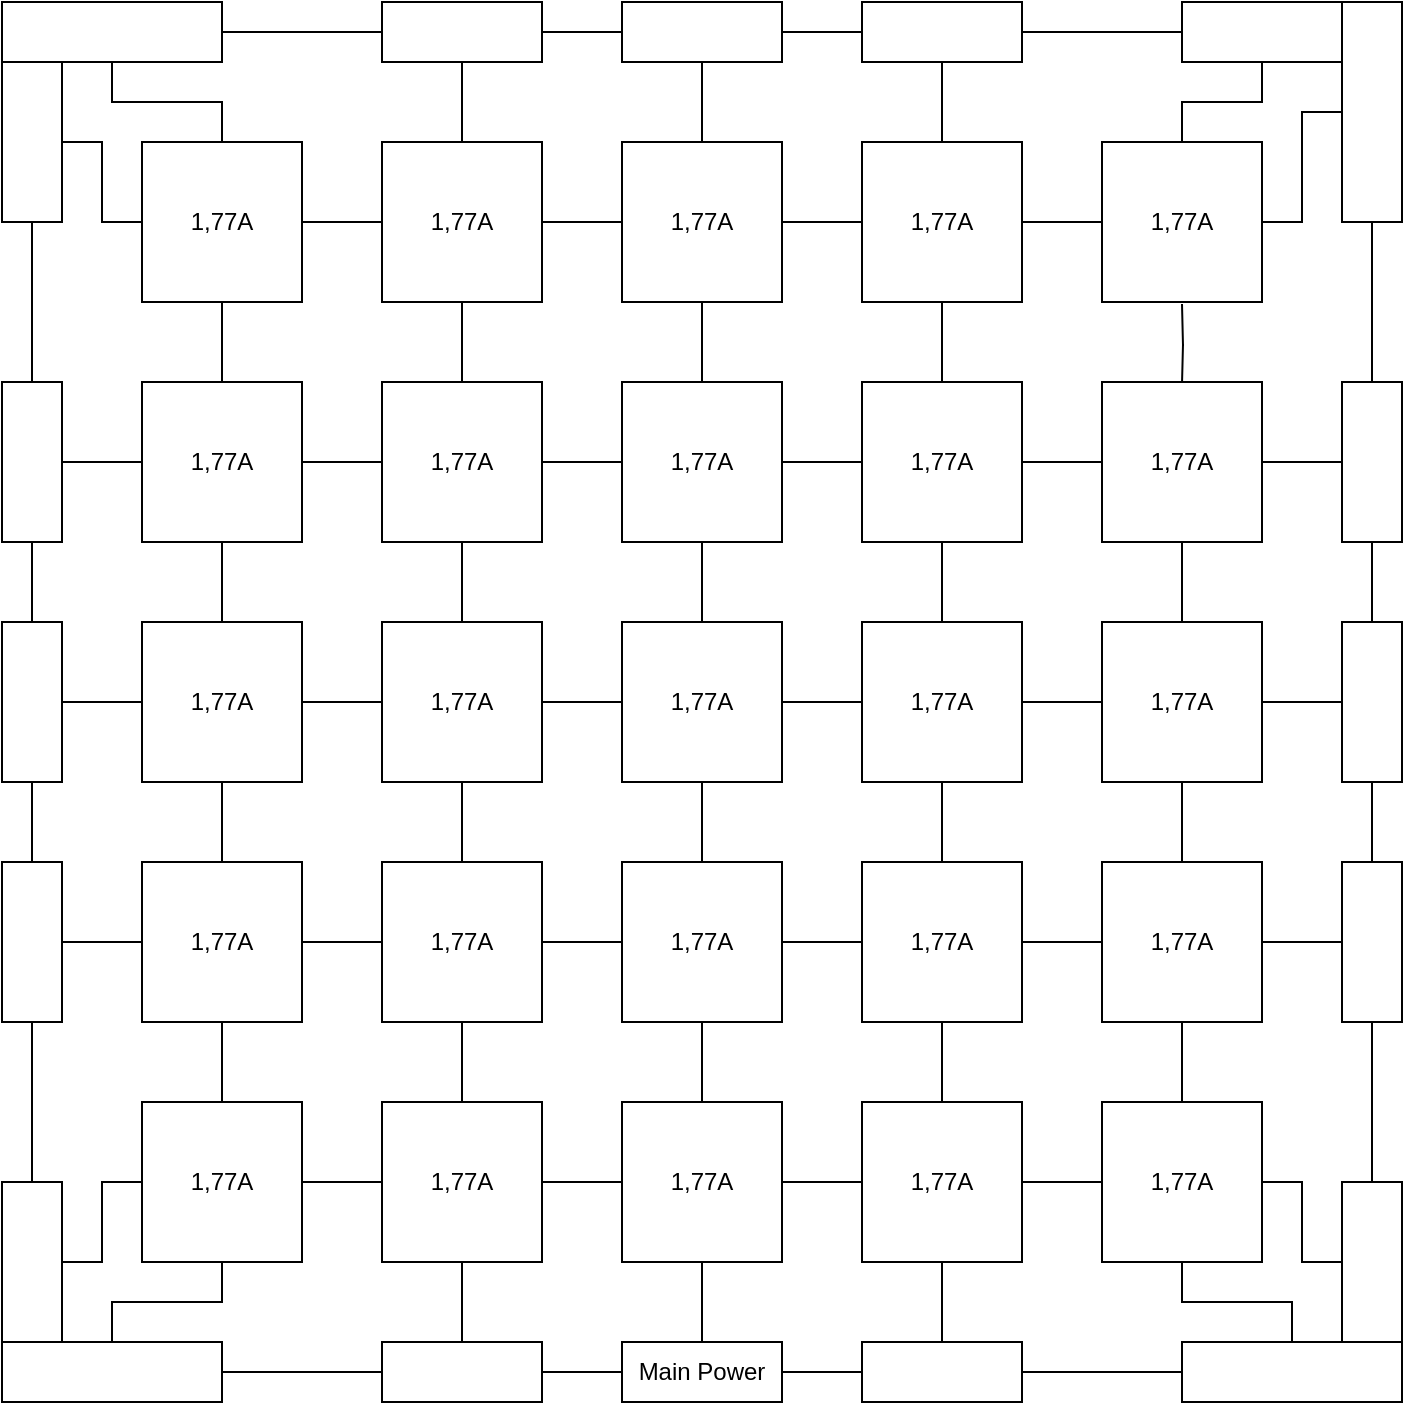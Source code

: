 <mxfile version="27.0.9">
  <diagram name="Seite-1" id="PkTIkOZCXgZpDPZv6AoM">
    <mxGraphModel dx="2066" dy="1190" grid="1" gridSize="10" guides="1" tooltips="1" connect="1" arrows="1" fold="1" page="1" pageScale="1" pageWidth="827" pageHeight="1169" math="0" shadow="0">
      <root>
        <mxCell id="0" />
        <mxCell id="1" parent="0" />
        <mxCell id="J42YbYLg1RH-YCloQ76U-30" style="edgeStyle=orthogonalEdgeStyle;rounded=0;orthogonalLoop=1;jettySize=auto;html=1;entryX=0;entryY=0.5;entryDx=0;entryDy=0;endArrow=none;startFill=0;" parent="1" source="J42YbYLg1RH-YCloQ76U-1" target="J42YbYLg1RH-YCloQ76U-2" edge="1">
          <mxGeometry relative="1" as="geometry" />
        </mxCell>
        <mxCell id="J42YbYLg1RH-YCloQ76U-32" style="edgeStyle=orthogonalEdgeStyle;rounded=0;orthogonalLoop=1;jettySize=auto;html=1;entryX=0.5;entryY=0;entryDx=0;entryDy=0;endArrow=none;startFill=0;" parent="1" source="J42YbYLg1RH-YCloQ76U-1" target="J42YbYLg1RH-YCloQ76U-9" edge="1">
          <mxGeometry relative="1" as="geometry" />
        </mxCell>
        <mxCell id="J42YbYLg1RH-YCloQ76U-1" value="1,77A" style="whiteSpace=wrap;html=1;aspect=fixed;" parent="1" vertex="1">
          <mxGeometry x="520" y="200" width="80" height="80" as="geometry" />
        </mxCell>
        <mxCell id="J42YbYLg1RH-YCloQ76U-31" style="edgeStyle=orthogonalEdgeStyle;rounded=0;orthogonalLoop=1;jettySize=auto;html=1;entryX=0.5;entryY=0;entryDx=0;entryDy=0;endArrow=none;startFill=0;" parent="1" edge="1">
          <mxGeometry relative="1" as="geometry">
            <mxPoint x="680" y="281" as="sourcePoint" />
            <mxPoint x="680" y="321" as="targetPoint" />
          </mxGeometry>
        </mxCell>
        <mxCell id="J42YbYLg1RH-YCloQ76U-2" value="1,77A" style="whiteSpace=wrap;html=1;aspect=fixed;" parent="1" vertex="1">
          <mxGeometry x="640" y="200" width="80" height="80" as="geometry" />
        </mxCell>
        <mxCell id="J42YbYLg1RH-YCloQ76U-28" style="edgeStyle=orthogonalEdgeStyle;rounded=0;orthogonalLoop=1;jettySize=auto;html=1;entryX=0;entryY=0.5;entryDx=0;entryDy=0;endArrow=none;startFill=0;" parent="1" source="J42YbYLg1RH-YCloQ76U-3" target="J42YbYLg1RH-YCloQ76U-4" edge="1">
          <mxGeometry relative="1" as="geometry" />
        </mxCell>
        <mxCell id="J42YbYLg1RH-YCloQ76U-37" style="edgeStyle=orthogonalEdgeStyle;rounded=0;orthogonalLoop=1;jettySize=auto;html=1;entryX=0.5;entryY=0;entryDx=0;entryDy=0;endArrow=none;startFill=0;" parent="1" source="J42YbYLg1RH-YCloQ76U-3" target="J42YbYLg1RH-YCloQ76U-5" edge="1">
          <mxGeometry relative="1" as="geometry" />
        </mxCell>
        <mxCell id="J42YbYLg1RH-YCloQ76U-3" value="1,77A" style="whiteSpace=wrap;html=1;aspect=fixed;" parent="1" vertex="1">
          <mxGeometry x="280" y="200" width="80" height="80" as="geometry" />
        </mxCell>
        <mxCell id="J42YbYLg1RH-YCloQ76U-29" style="edgeStyle=orthogonalEdgeStyle;rounded=0;orthogonalLoop=1;jettySize=auto;html=1;entryX=0;entryY=0.5;entryDx=0;entryDy=0;endArrow=none;startFill=0;" parent="1" source="J42YbYLg1RH-YCloQ76U-4" target="J42YbYLg1RH-YCloQ76U-1" edge="1">
          <mxGeometry relative="1" as="geometry" />
        </mxCell>
        <mxCell id="J42YbYLg1RH-YCloQ76U-35" style="edgeStyle=orthogonalEdgeStyle;rounded=0;orthogonalLoop=1;jettySize=auto;html=1;entryX=0.5;entryY=0;entryDx=0;entryDy=0;endArrow=none;startFill=0;" parent="1" source="J42YbYLg1RH-YCloQ76U-4" target="J42YbYLg1RH-YCloQ76U-8" edge="1">
          <mxGeometry relative="1" as="geometry" />
        </mxCell>
        <mxCell id="J42YbYLg1RH-YCloQ76U-4" value="1,77A" style="whiteSpace=wrap;html=1;aspect=fixed;" parent="1" vertex="1">
          <mxGeometry x="400" y="200" width="80" height="80" as="geometry" />
        </mxCell>
        <mxCell id="J42YbYLg1RH-YCloQ76U-39" style="edgeStyle=orthogonalEdgeStyle;rounded=0;orthogonalLoop=1;jettySize=auto;html=1;entryX=1;entryY=0.5;entryDx=0;entryDy=0;endArrow=none;startFill=0;" parent="1" source="J42YbYLg1RH-YCloQ76U-5" target="J42YbYLg1RH-YCloQ76U-7" edge="1">
          <mxGeometry relative="1" as="geometry" />
        </mxCell>
        <mxCell id="J42YbYLg1RH-YCloQ76U-44" style="edgeStyle=orthogonalEdgeStyle;rounded=0;orthogonalLoop=1;jettySize=auto;html=1;entryX=0.5;entryY=0;entryDx=0;entryDy=0;endArrow=none;startFill=0;" parent="1" source="J42YbYLg1RH-YCloQ76U-5" target="J42YbYLg1RH-YCloQ76U-12" edge="1">
          <mxGeometry relative="1" as="geometry" />
        </mxCell>
        <mxCell id="J42YbYLg1RH-YCloQ76U-5" value="1,77A" style="whiteSpace=wrap;html=1;aspect=fixed;" parent="1" vertex="1">
          <mxGeometry x="280" y="320" width="80" height="80" as="geometry" />
        </mxCell>
        <mxCell id="J42YbYLg1RH-YCloQ76U-26" style="edgeStyle=orthogonalEdgeStyle;rounded=0;orthogonalLoop=1;jettySize=auto;html=1;entryX=0;entryY=0.5;entryDx=0;entryDy=0;endArrow=none;startFill=0;" parent="1" source="J42YbYLg1RH-YCloQ76U-6" target="J42YbYLg1RH-YCloQ76U-3" edge="1">
          <mxGeometry relative="1" as="geometry" />
        </mxCell>
        <mxCell id="J42YbYLg1RH-YCloQ76U-40" style="edgeStyle=orthogonalEdgeStyle;rounded=0;orthogonalLoop=1;jettySize=auto;html=1;entryX=0.5;entryY=0;entryDx=0;entryDy=0;endArrow=none;startFill=0;" parent="1" source="J42YbYLg1RH-YCloQ76U-6" target="J42YbYLg1RH-YCloQ76U-7" edge="1">
          <mxGeometry relative="1" as="geometry" />
        </mxCell>
        <mxCell id="J42YbYLg1RH-YCloQ76U-6" value="1,77A" style="whiteSpace=wrap;html=1;aspect=fixed;" parent="1" vertex="1">
          <mxGeometry x="160" y="200" width="80" height="80" as="geometry" />
        </mxCell>
        <mxCell id="J42YbYLg1RH-YCloQ76U-41" style="edgeStyle=orthogonalEdgeStyle;rounded=0;orthogonalLoop=1;jettySize=auto;html=1;entryX=0.5;entryY=0;entryDx=0;entryDy=0;endArrow=none;startFill=0;" parent="1" source="J42YbYLg1RH-YCloQ76U-7" target="J42YbYLg1RH-YCloQ76U-11" edge="1">
          <mxGeometry relative="1" as="geometry" />
        </mxCell>
        <mxCell id="J42YbYLg1RH-YCloQ76U-7" value="1,77A" style="whiteSpace=wrap;html=1;aspect=fixed;" parent="1" vertex="1">
          <mxGeometry x="160" y="320" width="80" height="80" as="geometry" />
        </mxCell>
        <mxCell id="J42YbYLg1RH-YCloQ76U-38" style="edgeStyle=orthogonalEdgeStyle;rounded=0;orthogonalLoop=1;jettySize=auto;html=1;entryX=1;entryY=0.5;entryDx=0;entryDy=0;endArrow=none;startFill=0;" parent="1" source="J42YbYLg1RH-YCloQ76U-8" target="J42YbYLg1RH-YCloQ76U-5" edge="1">
          <mxGeometry relative="1" as="geometry" />
        </mxCell>
        <mxCell id="J42YbYLg1RH-YCloQ76U-45" style="edgeStyle=orthogonalEdgeStyle;rounded=0;orthogonalLoop=1;jettySize=auto;html=1;entryX=0.5;entryY=0;entryDx=0;entryDy=0;endArrow=none;startFill=0;" parent="1" source="J42YbYLg1RH-YCloQ76U-8" target="J42YbYLg1RH-YCloQ76U-13" edge="1">
          <mxGeometry relative="1" as="geometry" />
        </mxCell>
        <mxCell id="J42YbYLg1RH-YCloQ76U-8" value="1,77A" style="whiteSpace=wrap;html=1;aspect=fixed;" parent="1" vertex="1">
          <mxGeometry x="400" y="320" width="80" height="80" as="geometry" />
        </mxCell>
        <mxCell id="J42YbYLg1RH-YCloQ76U-34" style="edgeStyle=orthogonalEdgeStyle;rounded=0;orthogonalLoop=1;jettySize=auto;html=1;entryX=1;entryY=0.5;entryDx=0;entryDy=0;endArrow=none;startFill=0;" parent="1" source="J42YbYLg1RH-YCloQ76U-9" target="J42YbYLg1RH-YCloQ76U-8" edge="1">
          <mxGeometry relative="1" as="geometry" />
        </mxCell>
        <mxCell id="J42YbYLg1RH-YCloQ76U-47" style="edgeStyle=orthogonalEdgeStyle;rounded=0;orthogonalLoop=1;jettySize=auto;html=1;entryX=0.5;entryY=0;entryDx=0;entryDy=0;endArrow=none;startFill=0;" parent="1" source="J42YbYLg1RH-YCloQ76U-9" target="J42YbYLg1RH-YCloQ76U-14" edge="1">
          <mxGeometry relative="1" as="geometry" />
        </mxCell>
        <mxCell id="J42YbYLg1RH-YCloQ76U-9" value="1,77A" style="whiteSpace=wrap;html=1;aspect=fixed;" parent="1" vertex="1">
          <mxGeometry x="520" y="320" width="80" height="80" as="geometry" />
        </mxCell>
        <mxCell id="J42YbYLg1RH-YCloQ76U-33" style="edgeStyle=orthogonalEdgeStyle;rounded=0;orthogonalLoop=1;jettySize=auto;html=1;entryX=1;entryY=0.5;entryDx=0;entryDy=0;endArrow=none;startFill=0;" parent="1" source="J42YbYLg1RH-YCloQ76U-10" target="J42YbYLg1RH-YCloQ76U-9" edge="1">
          <mxGeometry relative="1" as="geometry" />
        </mxCell>
        <mxCell id="J42YbYLg1RH-YCloQ76U-49" style="edgeStyle=orthogonalEdgeStyle;rounded=0;orthogonalLoop=1;jettySize=auto;html=1;entryX=0.5;entryY=0;entryDx=0;entryDy=0;endArrow=none;startFill=0;" parent="1" source="J42YbYLg1RH-YCloQ76U-10" target="J42YbYLg1RH-YCloQ76U-15" edge="1">
          <mxGeometry relative="1" as="geometry" />
        </mxCell>
        <mxCell id="J42YbYLg1RH-YCloQ76U-10" value="1,77A" style="whiteSpace=wrap;html=1;aspect=fixed;" parent="1" vertex="1">
          <mxGeometry x="640" y="320" width="80" height="80" as="geometry" />
        </mxCell>
        <mxCell id="J42YbYLg1RH-YCloQ76U-42" style="edgeStyle=orthogonalEdgeStyle;rounded=0;orthogonalLoop=1;jettySize=auto;html=1;entryX=0;entryY=0.5;entryDx=0;entryDy=0;endArrow=none;startFill=0;" parent="1" source="J42YbYLg1RH-YCloQ76U-11" target="J42YbYLg1RH-YCloQ76U-12" edge="1">
          <mxGeometry relative="1" as="geometry" />
        </mxCell>
        <mxCell id="J42YbYLg1RH-YCloQ76U-57" style="edgeStyle=orthogonalEdgeStyle;rounded=0;orthogonalLoop=1;jettySize=auto;html=1;entryX=0.5;entryY=0;entryDx=0;entryDy=0;endArrow=none;startFill=0;" parent="1" source="J42YbYLg1RH-YCloQ76U-11" target="J42YbYLg1RH-YCloQ76U-16" edge="1">
          <mxGeometry relative="1" as="geometry" />
        </mxCell>
        <mxCell id="J42YbYLg1RH-YCloQ76U-11" value="1,77A" style="whiteSpace=wrap;html=1;aspect=fixed;" parent="1" vertex="1">
          <mxGeometry x="160" y="440" width="80" height="80" as="geometry" />
        </mxCell>
        <mxCell id="J42YbYLg1RH-YCloQ76U-43" style="edgeStyle=orthogonalEdgeStyle;rounded=0;orthogonalLoop=1;jettySize=auto;html=1;entryX=0;entryY=0.5;entryDx=0;entryDy=0;endArrow=none;startFill=0;" parent="1" source="J42YbYLg1RH-YCloQ76U-12" target="J42YbYLg1RH-YCloQ76U-13" edge="1">
          <mxGeometry relative="1" as="geometry" />
        </mxCell>
        <mxCell id="J42YbYLg1RH-YCloQ76U-55" style="edgeStyle=orthogonalEdgeStyle;rounded=0;orthogonalLoop=1;jettySize=auto;html=1;entryX=0.5;entryY=0;entryDx=0;entryDy=0;endArrow=none;startFill=0;" parent="1" source="J42YbYLg1RH-YCloQ76U-12" target="J42YbYLg1RH-YCloQ76U-18" edge="1">
          <mxGeometry relative="1" as="geometry" />
        </mxCell>
        <mxCell id="J42YbYLg1RH-YCloQ76U-12" value="1,77A" style="whiteSpace=wrap;html=1;aspect=fixed;" parent="1" vertex="1">
          <mxGeometry x="280" y="440" width="80" height="80" as="geometry" />
        </mxCell>
        <mxCell id="J42YbYLg1RH-YCloQ76U-46" style="edgeStyle=orthogonalEdgeStyle;rounded=0;orthogonalLoop=1;jettySize=auto;html=1;entryX=0;entryY=0.5;entryDx=0;entryDy=0;endArrow=none;startFill=0;" parent="1" source="J42YbYLg1RH-YCloQ76U-13" target="J42YbYLg1RH-YCloQ76U-14" edge="1">
          <mxGeometry relative="1" as="geometry" />
        </mxCell>
        <mxCell id="J42YbYLg1RH-YCloQ76U-53" style="edgeStyle=orthogonalEdgeStyle;rounded=0;orthogonalLoop=1;jettySize=auto;html=1;entryX=0.5;entryY=0;entryDx=0;entryDy=0;endArrow=none;startFill=0;" parent="1" source="J42YbYLg1RH-YCloQ76U-13" target="J42YbYLg1RH-YCloQ76U-17" edge="1">
          <mxGeometry relative="1" as="geometry" />
        </mxCell>
        <mxCell id="J42YbYLg1RH-YCloQ76U-13" value="1,77A" style="whiteSpace=wrap;html=1;aspect=fixed;" parent="1" vertex="1">
          <mxGeometry x="400" y="440" width="80" height="80" as="geometry" />
        </mxCell>
        <mxCell id="J42YbYLg1RH-YCloQ76U-48" style="edgeStyle=orthogonalEdgeStyle;rounded=0;orthogonalLoop=1;jettySize=auto;html=1;entryX=0;entryY=0.5;entryDx=0;entryDy=0;endArrow=none;startFill=0;" parent="1" source="J42YbYLg1RH-YCloQ76U-14" target="J42YbYLg1RH-YCloQ76U-15" edge="1">
          <mxGeometry relative="1" as="geometry" />
        </mxCell>
        <mxCell id="J42YbYLg1RH-YCloQ76U-52" style="edgeStyle=orthogonalEdgeStyle;rounded=0;orthogonalLoop=1;jettySize=auto;html=1;entryX=0.5;entryY=0;entryDx=0;entryDy=0;endArrow=none;startFill=0;" parent="1" source="J42YbYLg1RH-YCloQ76U-14" target="J42YbYLg1RH-YCloQ76U-19" edge="1">
          <mxGeometry relative="1" as="geometry" />
        </mxCell>
        <mxCell id="J42YbYLg1RH-YCloQ76U-14" value="1,77A" style="whiteSpace=wrap;html=1;aspect=fixed;" parent="1" vertex="1">
          <mxGeometry x="520" y="440" width="80" height="80" as="geometry" />
        </mxCell>
        <mxCell id="J42YbYLg1RH-YCloQ76U-50" style="edgeStyle=orthogonalEdgeStyle;rounded=0;orthogonalLoop=1;jettySize=auto;html=1;entryX=0.5;entryY=0;entryDx=0;entryDy=0;endArrow=none;startFill=0;" parent="1" source="J42YbYLg1RH-YCloQ76U-15" target="J42YbYLg1RH-YCloQ76U-20" edge="1">
          <mxGeometry relative="1" as="geometry" />
        </mxCell>
        <mxCell id="J42YbYLg1RH-YCloQ76U-15" value="1,77A" style="whiteSpace=wrap;html=1;aspect=fixed;" parent="1" vertex="1">
          <mxGeometry x="640" y="440" width="80" height="80" as="geometry" />
        </mxCell>
        <mxCell id="J42YbYLg1RH-YCloQ76U-58" style="edgeStyle=orthogonalEdgeStyle;rounded=0;orthogonalLoop=1;jettySize=auto;html=1;entryX=0;entryY=0.5;entryDx=0;entryDy=0;endArrow=none;startFill=0;" parent="1" source="J42YbYLg1RH-YCloQ76U-16" target="J42YbYLg1RH-YCloQ76U-18" edge="1">
          <mxGeometry relative="1" as="geometry" />
        </mxCell>
        <mxCell id="J42YbYLg1RH-YCloQ76U-59" style="edgeStyle=orthogonalEdgeStyle;rounded=0;orthogonalLoop=1;jettySize=auto;html=1;entryX=0.5;entryY=0;entryDx=0;entryDy=0;endArrow=none;startFill=0;" parent="1" source="J42YbYLg1RH-YCloQ76U-16" target="J42YbYLg1RH-YCloQ76U-25" edge="1">
          <mxGeometry relative="1" as="geometry" />
        </mxCell>
        <mxCell id="J42YbYLg1RH-YCloQ76U-16" value="1,77A" style="whiteSpace=wrap;html=1;aspect=fixed;" parent="1" vertex="1">
          <mxGeometry x="160" y="560" width="80" height="80" as="geometry" />
        </mxCell>
        <mxCell id="J42YbYLg1RH-YCloQ76U-54" style="edgeStyle=orthogonalEdgeStyle;rounded=0;orthogonalLoop=1;jettySize=auto;html=1;entryX=0;entryY=0.5;entryDx=0;entryDy=0;endArrow=none;startFill=0;" parent="1" source="J42YbYLg1RH-YCloQ76U-17" target="J42YbYLg1RH-YCloQ76U-19" edge="1">
          <mxGeometry relative="1" as="geometry" />
        </mxCell>
        <mxCell id="J42YbYLg1RH-YCloQ76U-64" style="edgeStyle=orthogonalEdgeStyle;rounded=0;orthogonalLoop=1;jettySize=auto;html=1;entryX=0.5;entryY=0;entryDx=0;entryDy=0;endArrow=none;startFill=0;" parent="1" source="J42YbYLg1RH-YCloQ76U-17" target="J42YbYLg1RH-YCloQ76U-23" edge="1">
          <mxGeometry relative="1" as="geometry" />
        </mxCell>
        <mxCell id="J42YbYLg1RH-YCloQ76U-17" value="1,77A" style="whiteSpace=wrap;html=1;aspect=fixed;" parent="1" vertex="1">
          <mxGeometry x="400" y="560" width="80" height="80" as="geometry" />
        </mxCell>
        <mxCell id="J42YbYLg1RH-YCloQ76U-61" style="edgeStyle=orthogonalEdgeStyle;rounded=0;orthogonalLoop=1;jettySize=auto;html=1;entryX=0.5;entryY=0;entryDx=0;entryDy=0;endArrow=none;startFill=0;" parent="1" source="J42YbYLg1RH-YCloQ76U-18" target="J42YbYLg1RH-YCloQ76U-24" edge="1">
          <mxGeometry relative="1" as="geometry" />
        </mxCell>
        <mxCell id="J42YbYLg1RH-YCloQ76U-69" style="edgeStyle=orthogonalEdgeStyle;rounded=0;orthogonalLoop=1;jettySize=auto;html=1;entryX=0;entryY=0.5;entryDx=0;entryDy=0;endArrow=none;startFill=0;" parent="1" source="J42YbYLg1RH-YCloQ76U-18" target="J42YbYLg1RH-YCloQ76U-17" edge="1">
          <mxGeometry relative="1" as="geometry" />
        </mxCell>
        <mxCell id="J42YbYLg1RH-YCloQ76U-18" value="1,77A" style="whiteSpace=wrap;html=1;aspect=fixed;" parent="1" vertex="1">
          <mxGeometry x="280" y="560" width="80" height="80" as="geometry" />
        </mxCell>
        <mxCell id="J42YbYLg1RH-YCloQ76U-65" style="edgeStyle=orthogonalEdgeStyle;rounded=0;orthogonalLoop=1;jettySize=auto;html=1;entryX=0.5;entryY=0;entryDx=0;entryDy=0;endArrow=none;startFill=0;" parent="1" source="J42YbYLg1RH-YCloQ76U-19" target="J42YbYLg1RH-YCloQ76U-22" edge="1">
          <mxGeometry relative="1" as="geometry" />
        </mxCell>
        <mxCell id="J42YbYLg1RH-YCloQ76U-19" value="1,77A" style="whiteSpace=wrap;html=1;aspect=fixed;" parent="1" vertex="1">
          <mxGeometry x="520" y="560" width="80" height="80" as="geometry" />
        </mxCell>
        <mxCell id="J42YbYLg1RH-YCloQ76U-51" style="edgeStyle=orthogonalEdgeStyle;rounded=0;orthogonalLoop=1;jettySize=auto;html=1;entryX=1;entryY=0.5;entryDx=0;entryDy=0;endArrow=none;startFill=0;" parent="1" source="J42YbYLg1RH-YCloQ76U-20" target="J42YbYLg1RH-YCloQ76U-19" edge="1">
          <mxGeometry relative="1" as="geometry" />
        </mxCell>
        <mxCell id="J42YbYLg1RH-YCloQ76U-76" style="edgeStyle=orthogonalEdgeStyle;rounded=0;orthogonalLoop=1;jettySize=auto;html=1;entryX=0.5;entryY=0;entryDx=0;entryDy=0;endArrow=none;startFill=0;" parent="1" source="J42YbYLg1RH-YCloQ76U-20" target="J42YbYLg1RH-YCloQ76U-21" edge="1">
          <mxGeometry relative="1" as="geometry" />
        </mxCell>
        <mxCell id="J42YbYLg1RH-YCloQ76U-20" value="1,77A" style="whiteSpace=wrap;html=1;aspect=fixed;" parent="1" vertex="1">
          <mxGeometry x="640" y="560" width="80" height="80" as="geometry" />
        </mxCell>
        <mxCell id="J42YbYLg1RH-YCloQ76U-21" value="1,77A" style="whiteSpace=wrap;html=1;aspect=fixed;" parent="1" vertex="1">
          <mxGeometry x="640" y="680" width="80" height="80" as="geometry" />
        </mxCell>
        <mxCell id="J42YbYLg1RH-YCloQ76U-68" style="edgeStyle=orthogonalEdgeStyle;rounded=0;orthogonalLoop=1;jettySize=auto;html=1;entryX=0;entryY=0.5;entryDx=0;entryDy=0;endArrow=none;startFill=0;" parent="1" source="J42YbYLg1RH-YCloQ76U-22" target="J42YbYLg1RH-YCloQ76U-21" edge="1">
          <mxGeometry relative="1" as="geometry" />
        </mxCell>
        <mxCell id="J42YbYLg1RH-YCloQ76U-22" value="1,77A" style="whiteSpace=wrap;html=1;aspect=fixed;" parent="1" vertex="1">
          <mxGeometry x="520" y="680" width="80" height="80" as="geometry" />
        </mxCell>
        <mxCell id="J42YbYLg1RH-YCloQ76U-66" style="edgeStyle=orthogonalEdgeStyle;rounded=0;orthogonalLoop=1;jettySize=auto;html=1;entryX=0;entryY=0.5;entryDx=0;entryDy=0;endArrow=none;startFill=0;" parent="1" source="J42YbYLg1RH-YCloQ76U-23" target="J42YbYLg1RH-YCloQ76U-22" edge="1">
          <mxGeometry relative="1" as="geometry" />
        </mxCell>
        <mxCell id="J42YbYLg1RH-YCloQ76U-23" value="1,77A" style="whiteSpace=wrap;html=1;aspect=fixed;" parent="1" vertex="1">
          <mxGeometry x="400" y="680" width="80" height="80" as="geometry" />
        </mxCell>
        <mxCell id="J42YbYLg1RH-YCloQ76U-63" style="edgeStyle=orthogonalEdgeStyle;rounded=0;orthogonalLoop=1;jettySize=auto;html=1;entryX=0;entryY=0.5;entryDx=0;entryDy=0;endArrow=none;startFill=0;" parent="1" source="J42YbYLg1RH-YCloQ76U-24" target="J42YbYLg1RH-YCloQ76U-23" edge="1">
          <mxGeometry relative="1" as="geometry" />
        </mxCell>
        <mxCell id="J42YbYLg1RH-YCloQ76U-24" value="1,77A" style="whiteSpace=wrap;html=1;aspect=fixed;" parent="1" vertex="1">
          <mxGeometry x="280" y="680" width="80" height="80" as="geometry" />
        </mxCell>
        <mxCell id="J42YbYLg1RH-YCloQ76U-60" style="edgeStyle=orthogonalEdgeStyle;rounded=0;orthogonalLoop=1;jettySize=auto;html=1;entryX=0;entryY=0.5;entryDx=0;entryDy=0;endArrow=none;startFill=0;" parent="1" source="J42YbYLg1RH-YCloQ76U-25" target="J42YbYLg1RH-YCloQ76U-24" edge="1">
          <mxGeometry relative="1" as="geometry" />
        </mxCell>
        <mxCell id="J42YbYLg1RH-YCloQ76U-25" value="1,77A" style="whiteSpace=wrap;html=1;aspect=fixed;" parent="1" vertex="1">
          <mxGeometry x="160" y="680" width="80" height="80" as="geometry" />
        </mxCell>
        <mxCell id="J42YbYLg1RH-YCloQ76U-83" style="edgeStyle=orthogonalEdgeStyle;rounded=0;orthogonalLoop=1;jettySize=auto;html=1;entryX=0.5;entryY=1;entryDx=0;entryDy=0;endArrow=none;startFill=0;" parent="1" source="J42YbYLg1RH-YCloQ76U-77" target="J42YbYLg1RH-YCloQ76U-78" edge="1">
          <mxGeometry relative="1" as="geometry" />
        </mxCell>
        <mxCell id="J42YbYLg1RH-YCloQ76U-134" style="edgeStyle=orthogonalEdgeStyle;rounded=0;orthogonalLoop=1;jettySize=auto;html=1;entryX=1;entryY=0.5;entryDx=0;entryDy=0;endArrow=none;startFill=0;" parent="1" source="J42YbYLg1RH-YCloQ76U-77" target="J42YbYLg1RH-YCloQ76U-20" edge="1">
          <mxGeometry relative="1" as="geometry" />
        </mxCell>
        <mxCell id="J42YbYLg1RH-YCloQ76U-77" value="" style="rounded=0;whiteSpace=wrap;html=1;" parent="1" vertex="1">
          <mxGeometry x="760" y="560" width="30" height="80" as="geometry" />
        </mxCell>
        <mxCell id="J42YbYLg1RH-YCloQ76U-84" style="edgeStyle=orthogonalEdgeStyle;rounded=0;orthogonalLoop=1;jettySize=auto;html=1;entryX=0.5;entryY=1;entryDx=0;entryDy=0;endArrow=none;startFill=0;" parent="1" source="J42YbYLg1RH-YCloQ76U-78" target="J42YbYLg1RH-YCloQ76U-79" edge="1">
          <mxGeometry relative="1" as="geometry" />
        </mxCell>
        <mxCell id="J42YbYLg1RH-YCloQ76U-133" style="edgeStyle=orthogonalEdgeStyle;rounded=0;orthogonalLoop=1;jettySize=auto;html=1;entryX=1;entryY=0.5;entryDx=0;entryDy=0;endArrow=none;startFill=0;" parent="1" source="J42YbYLg1RH-YCloQ76U-78" target="J42YbYLg1RH-YCloQ76U-15" edge="1">
          <mxGeometry relative="1" as="geometry" />
        </mxCell>
        <mxCell id="J42YbYLg1RH-YCloQ76U-78" value="" style="rounded=0;whiteSpace=wrap;html=1;" parent="1" vertex="1">
          <mxGeometry x="760" y="440" width="30" height="80" as="geometry" />
        </mxCell>
        <mxCell id="J42YbYLg1RH-YCloQ76U-85" style="edgeStyle=orthogonalEdgeStyle;rounded=0;orthogonalLoop=1;jettySize=auto;html=1;entryX=0.5;entryY=1;entryDx=0;entryDy=0;endArrow=none;startFill=0;" parent="1" source="J42YbYLg1RH-YCloQ76U-79" target="J42YbYLg1RH-YCloQ76U-104" edge="1">
          <mxGeometry relative="1" as="geometry">
            <mxPoint x="775" y="280" as="targetPoint" />
          </mxGeometry>
        </mxCell>
        <mxCell id="J42YbYLg1RH-YCloQ76U-132" style="edgeStyle=orthogonalEdgeStyle;rounded=0;orthogonalLoop=1;jettySize=auto;html=1;entryX=1;entryY=0.5;entryDx=0;entryDy=0;endArrow=none;startFill=0;" parent="1" source="J42YbYLg1RH-YCloQ76U-79" target="J42YbYLg1RH-YCloQ76U-10" edge="1">
          <mxGeometry relative="1" as="geometry" />
        </mxCell>
        <mxCell id="J42YbYLg1RH-YCloQ76U-79" value="" style="rounded=0;whiteSpace=wrap;html=1;" parent="1" vertex="1">
          <mxGeometry x="760" y="320" width="30" height="80" as="geometry" />
        </mxCell>
        <mxCell id="J42YbYLg1RH-YCloQ76U-82" style="edgeStyle=orthogonalEdgeStyle;rounded=0;orthogonalLoop=1;jettySize=auto;html=1;entryX=0.5;entryY=1;entryDx=0;entryDy=0;endArrow=none;startFill=0;" parent="1" source="J42YbYLg1RH-YCloQ76U-81" target="J42YbYLg1RH-YCloQ76U-77" edge="1">
          <mxGeometry relative="1" as="geometry" />
        </mxCell>
        <mxCell id="J42YbYLg1RH-YCloQ76U-135" style="edgeStyle=orthogonalEdgeStyle;rounded=0;orthogonalLoop=1;jettySize=auto;html=1;entryX=1;entryY=0.5;entryDx=0;entryDy=0;endArrow=none;startFill=0;" parent="1" source="J42YbYLg1RH-YCloQ76U-81" target="J42YbYLg1RH-YCloQ76U-21" edge="1">
          <mxGeometry relative="1" as="geometry" />
        </mxCell>
        <mxCell id="J42YbYLg1RH-YCloQ76U-81" value="" style="rounded=0;whiteSpace=wrap;html=1;" parent="1" vertex="1">
          <mxGeometry x="760" y="720" width="30" height="80" as="geometry" />
        </mxCell>
        <mxCell id="J42YbYLg1RH-YCloQ76U-150" style="edgeStyle=orthogonalEdgeStyle;rounded=0;orthogonalLoop=1;jettySize=auto;html=1;entryX=0.5;entryY=0;entryDx=0;entryDy=0;endArrow=none;startFill=0;" parent="1" source="J42YbYLg1RH-YCloQ76U-103" target="J42YbYLg1RH-YCloQ76U-2" edge="1">
          <mxGeometry relative="1" as="geometry" />
        </mxCell>
        <mxCell id="J42YbYLg1RH-YCloQ76U-103" value="" style="rounded=0;whiteSpace=wrap;html=1;" parent="1" vertex="1">
          <mxGeometry x="680" y="130" width="80" height="30" as="geometry" />
        </mxCell>
        <mxCell id="J42YbYLg1RH-YCloQ76U-151" style="edgeStyle=orthogonalEdgeStyle;rounded=0;orthogonalLoop=1;jettySize=auto;html=1;entryX=1;entryY=0.5;entryDx=0;entryDy=0;endArrow=none;startFill=0;" parent="1" source="J42YbYLg1RH-YCloQ76U-104" target="J42YbYLg1RH-YCloQ76U-2" edge="1">
          <mxGeometry relative="1" as="geometry" />
        </mxCell>
        <mxCell id="J42YbYLg1RH-YCloQ76U-104" value="" style="rounded=0;whiteSpace=wrap;html=1;" parent="1" vertex="1">
          <mxGeometry x="760" y="130" width="30" height="110" as="geometry" />
        </mxCell>
        <mxCell id="J42YbYLg1RH-YCloQ76U-106" style="edgeStyle=orthogonalEdgeStyle;rounded=0;orthogonalLoop=1;jettySize=auto;html=1;entryX=0;entryY=0.5;entryDx=0;entryDy=0;endArrow=none;startFill=0;" parent="1" source="J42YbYLg1RH-YCloQ76U-105" target="J42YbYLg1RH-YCloQ76U-103" edge="1">
          <mxGeometry relative="1" as="geometry" />
        </mxCell>
        <mxCell id="J42YbYLg1RH-YCloQ76U-149" style="edgeStyle=orthogonalEdgeStyle;rounded=0;orthogonalLoop=1;jettySize=auto;html=1;entryX=0.5;entryY=0;entryDx=0;entryDy=0;endArrow=none;startFill=0;" parent="1" source="J42YbYLg1RH-YCloQ76U-105" target="J42YbYLg1RH-YCloQ76U-1" edge="1">
          <mxGeometry relative="1" as="geometry" />
        </mxCell>
        <mxCell id="J42YbYLg1RH-YCloQ76U-105" value="" style="rounded=0;whiteSpace=wrap;html=1;" parent="1" vertex="1">
          <mxGeometry x="520" y="130" width="80" height="30" as="geometry" />
        </mxCell>
        <mxCell id="J42YbYLg1RH-YCloQ76U-108" style="edgeStyle=orthogonalEdgeStyle;rounded=0;orthogonalLoop=1;jettySize=auto;html=1;entryX=0;entryY=0.5;entryDx=0;entryDy=0;endArrow=none;startFill=0;" parent="1" source="J42YbYLg1RH-YCloQ76U-107" target="J42YbYLg1RH-YCloQ76U-105" edge="1">
          <mxGeometry relative="1" as="geometry" />
        </mxCell>
        <mxCell id="J42YbYLg1RH-YCloQ76U-148" style="edgeStyle=orthogonalEdgeStyle;rounded=0;orthogonalLoop=1;jettySize=auto;html=1;entryX=0.5;entryY=0;entryDx=0;entryDy=0;endArrow=none;startFill=0;" parent="1" source="J42YbYLg1RH-YCloQ76U-107" target="J42YbYLg1RH-YCloQ76U-4" edge="1">
          <mxGeometry relative="1" as="geometry" />
        </mxCell>
        <mxCell id="J42YbYLg1RH-YCloQ76U-107" value="" style="rounded=0;whiteSpace=wrap;html=1;" parent="1" vertex="1">
          <mxGeometry x="400" y="130" width="80" height="30" as="geometry" />
        </mxCell>
        <mxCell id="J42YbYLg1RH-YCloQ76U-111" style="edgeStyle=orthogonalEdgeStyle;rounded=0;orthogonalLoop=1;jettySize=auto;html=1;entryX=0;entryY=0.5;entryDx=0;entryDy=0;endArrow=none;startFill=0;" parent="1" source="J42YbYLg1RH-YCloQ76U-109" target="J42YbYLg1RH-YCloQ76U-107" edge="1">
          <mxGeometry relative="1" as="geometry" />
        </mxCell>
        <mxCell id="J42YbYLg1RH-YCloQ76U-147" style="edgeStyle=orthogonalEdgeStyle;rounded=0;orthogonalLoop=1;jettySize=auto;html=1;entryX=0.5;entryY=0;entryDx=0;entryDy=0;endArrow=none;startFill=0;" parent="1" source="J42YbYLg1RH-YCloQ76U-109" target="J42YbYLg1RH-YCloQ76U-3" edge="1">
          <mxGeometry relative="1" as="geometry" />
        </mxCell>
        <mxCell id="J42YbYLg1RH-YCloQ76U-109" value="" style="rounded=0;whiteSpace=wrap;html=1;" parent="1" vertex="1">
          <mxGeometry x="280" y="130" width="80" height="30" as="geometry" />
        </mxCell>
        <mxCell id="J42YbYLg1RH-YCloQ76U-116" style="edgeStyle=orthogonalEdgeStyle;rounded=0;orthogonalLoop=1;jettySize=auto;html=1;entryX=0;entryY=0.5;entryDx=0;entryDy=0;endArrow=none;startFill=0;" parent="1" source="J42YbYLg1RH-YCloQ76U-112" target="J42YbYLg1RH-YCloQ76U-109" edge="1">
          <mxGeometry relative="1" as="geometry" />
        </mxCell>
        <mxCell id="J42YbYLg1RH-YCloQ76U-146" style="edgeStyle=orthogonalEdgeStyle;rounded=0;orthogonalLoop=1;jettySize=auto;html=1;entryX=0.5;entryY=0;entryDx=0;entryDy=0;endArrow=none;startFill=0;" parent="1" source="J42YbYLg1RH-YCloQ76U-112" target="J42YbYLg1RH-YCloQ76U-6" edge="1">
          <mxGeometry relative="1" as="geometry" />
        </mxCell>
        <mxCell id="J42YbYLg1RH-YCloQ76U-112" value="" style="rounded=0;whiteSpace=wrap;html=1;" parent="1" vertex="1">
          <mxGeometry x="90" y="130" width="110" height="30" as="geometry" />
        </mxCell>
        <mxCell id="J42YbYLg1RH-YCloQ76U-115" style="edgeStyle=orthogonalEdgeStyle;rounded=0;orthogonalLoop=1;jettySize=auto;html=1;entryX=0;entryY=0.5;entryDx=0;entryDy=0;endArrow=none;startFill=0;" parent="1" source="J42YbYLg1RH-YCloQ76U-113" target="J42YbYLg1RH-YCloQ76U-114" edge="1">
          <mxGeometry relative="1" as="geometry" />
        </mxCell>
        <mxCell id="J42YbYLg1RH-YCloQ76U-145" style="edgeStyle=orthogonalEdgeStyle;rounded=0;orthogonalLoop=1;jettySize=auto;html=1;entryX=0;entryY=0.5;entryDx=0;entryDy=0;endArrow=none;startFill=0;" parent="1" source="J42YbYLg1RH-YCloQ76U-113" target="J42YbYLg1RH-YCloQ76U-6" edge="1">
          <mxGeometry relative="1" as="geometry" />
        </mxCell>
        <mxCell id="J42YbYLg1RH-YCloQ76U-113" value="" style="rounded=0;whiteSpace=wrap;html=1;direction=south;" parent="1" vertex="1">
          <mxGeometry x="90" y="160" width="30" height="80" as="geometry" />
        </mxCell>
        <mxCell id="J42YbYLg1RH-YCloQ76U-118" style="edgeStyle=orthogonalEdgeStyle;rounded=0;orthogonalLoop=1;jettySize=auto;html=1;entryX=0;entryY=0.5;entryDx=0;entryDy=0;endArrow=none;startFill=0;" parent="1" source="J42YbYLg1RH-YCloQ76U-114" target="J42YbYLg1RH-YCloQ76U-117" edge="1">
          <mxGeometry relative="1" as="geometry" />
        </mxCell>
        <mxCell id="J42YbYLg1RH-YCloQ76U-144" style="edgeStyle=orthogonalEdgeStyle;rounded=0;orthogonalLoop=1;jettySize=auto;html=1;entryX=0;entryY=0.5;entryDx=0;entryDy=0;endArrow=none;startFill=0;" parent="1" source="J42YbYLg1RH-YCloQ76U-114" target="J42YbYLg1RH-YCloQ76U-7" edge="1">
          <mxGeometry relative="1" as="geometry" />
        </mxCell>
        <mxCell id="J42YbYLg1RH-YCloQ76U-114" value="" style="rounded=0;whiteSpace=wrap;html=1;direction=south;" parent="1" vertex="1">
          <mxGeometry x="90" y="320" width="30" height="80" as="geometry" />
        </mxCell>
        <mxCell id="J42YbYLg1RH-YCloQ76U-120" style="edgeStyle=orthogonalEdgeStyle;rounded=0;orthogonalLoop=1;jettySize=auto;html=1;entryX=0;entryY=0.5;entryDx=0;entryDy=0;endArrow=none;startFill=0;" parent="1" source="J42YbYLg1RH-YCloQ76U-117" target="J42YbYLg1RH-YCloQ76U-119" edge="1">
          <mxGeometry relative="1" as="geometry" />
        </mxCell>
        <mxCell id="J42YbYLg1RH-YCloQ76U-143" style="edgeStyle=orthogonalEdgeStyle;rounded=0;orthogonalLoop=1;jettySize=auto;html=1;entryX=0;entryY=0.5;entryDx=0;entryDy=0;endArrow=none;startFill=0;" parent="1" source="J42YbYLg1RH-YCloQ76U-117" target="J42YbYLg1RH-YCloQ76U-11" edge="1">
          <mxGeometry relative="1" as="geometry" />
        </mxCell>
        <mxCell id="J42YbYLg1RH-YCloQ76U-117" value="" style="rounded=0;whiteSpace=wrap;html=1;direction=south;" parent="1" vertex="1">
          <mxGeometry x="90" y="440" width="30" height="80" as="geometry" />
        </mxCell>
        <mxCell id="J42YbYLg1RH-YCloQ76U-122" style="edgeStyle=orthogonalEdgeStyle;rounded=0;orthogonalLoop=1;jettySize=auto;html=1;entryX=0;entryY=0.5;entryDx=0;entryDy=0;endArrow=none;startFill=0;" parent="1" source="J42YbYLg1RH-YCloQ76U-119" target="J42YbYLg1RH-YCloQ76U-121" edge="1">
          <mxGeometry relative="1" as="geometry" />
        </mxCell>
        <mxCell id="J42YbYLg1RH-YCloQ76U-142" style="edgeStyle=orthogonalEdgeStyle;rounded=0;orthogonalLoop=1;jettySize=auto;html=1;entryX=0;entryY=0.5;entryDx=0;entryDy=0;endArrow=none;startFill=0;" parent="1" source="J42YbYLg1RH-YCloQ76U-119" target="J42YbYLg1RH-YCloQ76U-16" edge="1">
          <mxGeometry relative="1" as="geometry" />
        </mxCell>
        <mxCell id="J42YbYLg1RH-YCloQ76U-119" value="" style="rounded=0;whiteSpace=wrap;html=1;direction=south;" parent="1" vertex="1">
          <mxGeometry x="90" y="560" width="30" height="80" as="geometry" />
        </mxCell>
        <mxCell id="J42YbYLg1RH-YCloQ76U-141" style="edgeStyle=orthogonalEdgeStyle;rounded=0;orthogonalLoop=1;jettySize=auto;html=1;entryX=0;entryY=0.5;entryDx=0;entryDy=0;endArrow=none;startFill=0;" parent="1" source="J42YbYLg1RH-YCloQ76U-121" target="J42YbYLg1RH-YCloQ76U-25" edge="1">
          <mxGeometry relative="1" as="geometry" />
        </mxCell>
        <mxCell id="J42YbYLg1RH-YCloQ76U-121" value="" style="rounded=0;whiteSpace=wrap;html=1;direction=south;" parent="1" vertex="1">
          <mxGeometry x="90" y="720" width="30" height="80" as="geometry" />
        </mxCell>
        <mxCell id="J42YbYLg1RH-YCloQ76U-125" style="edgeStyle=orthogonalEdgeStyle;rounded=0;orthogonalLoop=1;jettySize=auto;html=1;entryX=1;entryY=0.5;entryDx=0;entryDy=0;endArrow=none;startFill=0;" parent="1" source="J42YbYLg1RH-YCloQ76U-123" target="J42YbYLg1RH-YCloQ76U-124" edge="1">
          <mxGeometry relative="1" as="geometry" />
        </mxCell>
        <mxCell id="J42YbYLg1RH-YCloQ76U-140" style="edgeStyle=orthogonalEdgeStyle;rounded=0;orthogonalLoop=1;jettySize=auto;html=1;entryX=0.5;entryY=1;entryDx=0;entryDy=0;endArrow=none;startFill=0;" parent="1" source="J42YbYLg1RH-YCloQ76U-123" target="J42YbYLg1RH-YCloQ76U-25" edge="1">
          <mxGeometry relative="1" as="geometry" />
        </mxCell>
        <mxCell id="J42YbYLg1RH-YCloQ76U-123" value="" style="rounded=0;whiteSpace=wrap;html=1;direction=west;" parent="1" vertex="1">
          <mxGeometry x="90" y="800" width="110" height="30" as="geometry" />
        </mxCell>
        <mxCell id="J42YbYLg1RH-YCloQ76U-127" style="edgeStyle=orthogonalEdgeStyle;rounded=0;orthogonalLoop=1;jettySize=auto;html=1;entryX=1;entryY=0.5;entryDx=0;entryDy=0;endArrow=none;startFill=0;" parent="1" source="J42YbYLg1RH-YCloQ76U-124" target="J42YbYLg1RH-YCloQ76U-126" edge="1">
          <mxGeometry relative="1" as="geometry" />
        </mxCell>
        <mxCell id="J42YbYLg1RH-YCloQ76U-139" style="edgeStyle=orthogonalEdgeStyle;rounded=0;orthogonalLoop=1;jettySize=auto;html=1;entryX=0.5;entryY=1;entryDx=0;entryDy=0;endArrow=none;startFill=0;" parent="1" source="J42YbYLg1RH-YCloQ76U-124" target="J42YbYLg1RH-YCloQ76U-24" edge="1">
          <mxGeometry relative="1" as="geometry" />
        </mxCell>
        <mxCell id="J42YbYLg1RH-YCloQ76U-124" value="" style="rounded=0;whiteSpace=wrap;html=1;direction=west;" parent="1" vertex="1">
          <mxGeometry x="280" y="800" width="80" height="30" as="geometry" />
        </mxCell>
        <mxCell id="J42YbYLg1RH-YCloQ76U-129" style="edgeStyle=orthogonalEdgeStyle;rounded=0;orthogonalLoop=1;jettySize=auto;html=1;entryX=1;entryY=0.5;entryDx=0;entryDy=0;endArrow=none;startFill=0;" parent="1" source="J42YbYLg1RH-YCloQ76U-126" target="J42YbYLg1RH-YCloQ76U-128" edge="1">
          <mxGeometry relative="1" as="geometry" />
        </mxCell>
        <mxCell id="J42YbYLg1RH-YCloQ76U-138" style="edgeStyle=orthogonalEdgeStyle;rounded=0;orthogonalLoop=1;jettySize=auto;html=1;entryX=0.5;entryY=1;entryDx=0;entryDy=0;endArrow=none;startFill=0;" parent="1" source="J42YbYLg1RH-YCloQ76U-126" target="J42YbYLg1RH-YCloQ76U-23" edge="1">
          <mxGeometry relative="1" as="geometry" />
        </mxCell>
        <mxCell id="J42YbYLg1RH-YCloQ76U-126" value="Main Power" style="rounded=0;whiteSpace=wrap;html=1;direction=west;" parent="1" vertex="1">
          <mxGeometry x="400" y="800" width="80" height="30" as="geometry" />
        </mxCell>
        <mxCell id="J42YbYLg1RH-YCloQ76U-131" style="edgeStyle=orthogonalEdgeStyle;rounded=0;orthogonalLoop=1;jettySize=auto;html=1;entryX=1;entryY=0.5;entryDx=0;entryDy=0;endArrow=none;startFill=0;" parent="1" source="J42YbYLg1RH-YCloQ76U-128" target="J42YbYLg1RH-YCloQ76U-130" edge="1">
          <mxGeometry relative="1" as="geometry" />
        </mxCell>
        <mxCell id="J42YbYLg1RH-YCloQ76U-137" style="edgeStyle=orthogonalEdgeStyle;rounded=0;orthogonalLoop=1;jettySize=auto;html=1;entryX=0.5;entryY=1;entryDx=0;entryDy=0;endArrow=none;startFill=0;" parent="1" source="J42YbYLg1RH-YCloQ76U-128" target="J42YbYLg1RH-YCloQ76U-22" edge="1">
          <mxGeometry relative="1" as="geometry" />
        </mxCell>
        <mxCell id="J42YbYLg1RH-YCloQ76U-128" value="" style="rounded=0;whiteSpace=wrap;html=1;direction=west;" parent="1" vertex="1">
          <mxGeometry x="520" y="800" width="80" height="30" as="geometry" />
        </mxCell>
        <mxCell id="J42YbYLg1RH-YCloQ76U-136" style="edgeStyle=orthogonalEdgeStyle;rounded=0;orthogonalLoop=1;jettySize=auto;html=1;entryX=0.5;entryY=1;entryDx=0;entryDy=0;endArrow=none;startFill=0;" parent="1" source="J42YbYLg1RH-YCloQ76U-130" target="J42YbYLg1RH-YCloQ76U-21" edge="1">
          <mxGeometry relative="1" as="geometry" />
        </mxCell>
        <mxCell id="J42YbYLg1RH-YCloQ76U-130" value="" style="rounded=0;whiteSpace=wrap;html=1;direction=west;" parent="1" vertex="1">
          <mxGeometry x="680" y="800" width="110" height="30" as="geometry" />
        </mxCell>
      </root>
    </mxGraphModel>
  </diagram>
</mxfile>

